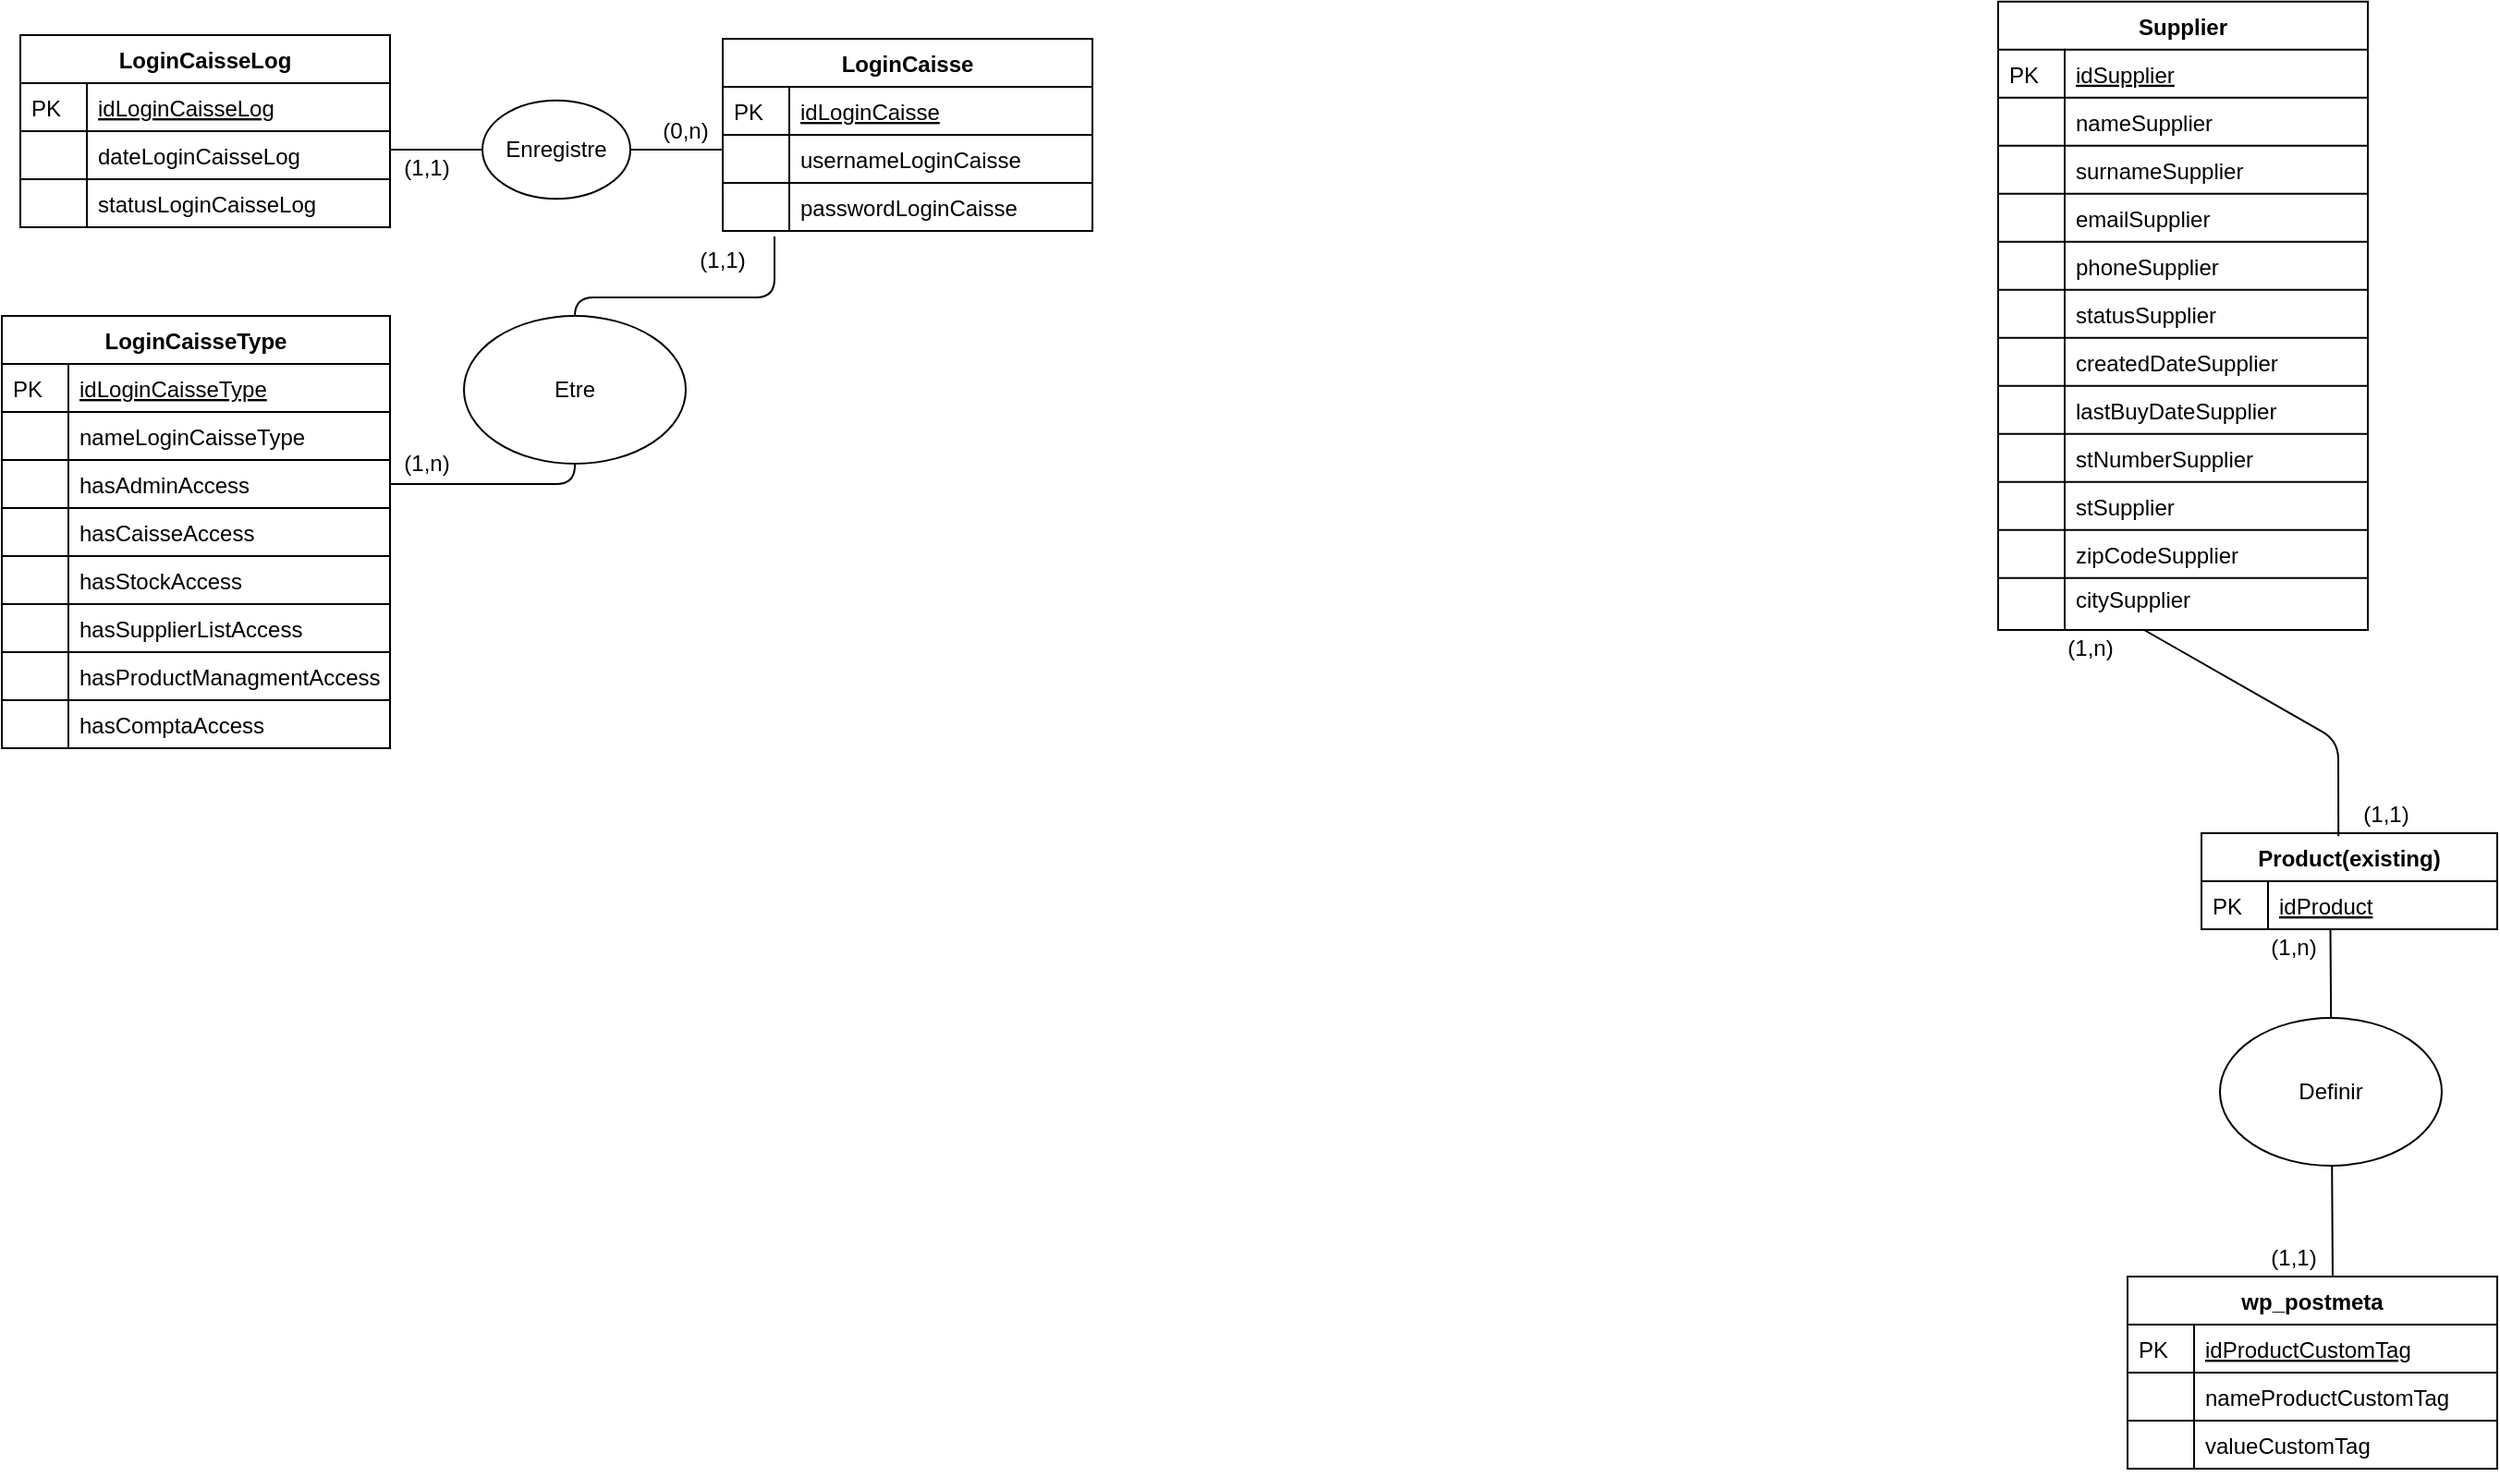 <mxfile version="12.5.3" type="device"><diagram id="C5RBs43oDa-KdzZeNtuy" name="Page-1"><mxGraphModel dx="1808" dy="567" grid="1" gridSize="10" guides="1" tooltips="1" connect="1" arrows="1" fold="1" page="1" pageScale="1" pageWidth="827" pageHeight="1169" background="none" math="0" shadow="0"><root><mxCell id="WIyWlLk6GJQsqaUBKTNV-0"/><mxCell id="WIyWlLk6GJQsqaUBKTNV-1" parent="WIyWlLk6GJQsqaUBKTNV-0"/><mxCell id="zkfFHV4jXpPFQw0GAbJ--51" value="Product(existing)" style="swimlane;fontStyle=1;childLayout=stackLayout;horizontal=1;startSize=26;horizontalStack=0;resizeParent=1;resizeLast=0;collapsible=1;marginBottom=0;rounded=0;shadow=0;strokeWidth=1;" parent="WIyWlLk6GJQsqaUBKTNV-1" vertex="1"><mxGeometry x="660" y="450" width="160" height="52" as="geometry"><mxRectangle x="20" y="80" width="160" height="26" as="alternateBounds"/></mxGeometry></mxCell><mxCell id="zkfFHV4jXpPFQw0GAbJ--52" value="idProduct" style="shape=partialRectangle;top=0;left=0;right=0;bottom=1;align=left;verticalAlign=top;fillColor=none;spacingLeft=40;spacingRight=4;overflow=hidden;rotatable=0;points=[[0,0.5],[1,0.5]];portConstraint=eastwest;dropTarget=0;rounded=0;shadow=0;strokeWidth=1;fontStyle=4" parent="zkfFHV4jXpPFQw0GAbJ--51" vertex="1"><mxGeometry y="26" width="160" height="26" as="geometry"/></mxCell><mxCell id="zkfFHV4jXpPFQw0GAbJ--53" value="PK" style="shape=partialRectangle;top=0;left=0;bottom=0;fillColor=none;align=left;verticalAlign=top;spacingLeft=4;spacingRight=4;overflow=hidden;rotatable=0;points=[];portConstraint=eastwest;part=1;" parent="zkfFHV4jXpPFQw0GAbJ--52" vertex="1" connectable="0"><mxGeometry width="36" height="26" as="geometry"/></mxCell><mxCell id="7a4ikihJAOe8w75Yd9BF-0" value="wp_postmeta" style="swimlane;fontStyle=1;childLayout=stackLayout;horizontal=1;startSize=26;horizontalStack=0;resizeParent=1;resizeLast=0;collapsible=1;marginBottom=0;rounded=0;shadow=0;strokeWidth=1;" parent="WIyWlLk6GJQsqaUBKTNV-1" vertex="1"><mxGeometry x="620" y="690" width="200" height="104" as="geometry"><mxRectangle x="20" y="80" width="160" height="26" as="alternateBounds"/></mxGeometry></mxCell><mxCell id="7a4ikihJAOe8w75Yd9BF-1" value="idProductCustomTag" style="shape=partialRectangle;top=0;left=0;right=0;bottom=1;align=left;verticalAlign=top;fillColor=none;spacingLeft=40;spacingRight=4;overflow=hidden;rotatable=0;points=[[0,0.5],[1,0.5]];portConstraint=eastwest;dropTarget=0;rounded=0;shadow=0;strokeWidth=1;fontStyle=4" parent="7a4ikihJAOe8w75Yd9BF-0" vertex="1"><mxGeometry y="26" width="200" height="26" as="geometry"/></mxCell><mxCell id="7a4ikihJAOe8w75Yd9BF-2" value="PK" style="shape=partialRectangle;top=0;left=0;bottom=0;fillColor=none;align=left;verticalAlign=top;spacingLeft=4;spacingRight=4;overflow=hidden;rotatable=0;points=[];portConstraint=eastwest;part=1;" parent="7a4ikihJAOe8w75Yd9BF-1" vertex="1" connectable="0"><mxGeometry width="36" height="26" as="geometry"/></mxCell><mxCell id="7a4ikihJAOe8w75Yd9BF-9" value="nameProductCustomTag" style="shape=partialRectangle;top=0;left=0;right=0;bottom=1;align=left;verticalAlign=top;fillColor=none;spacingLeft=40;spacingRight=4;overflow=hidden;rotatable=0;points=[[0,0.5],[1,0.5]];portConstraint=eastwest;dropTarget=0;rounded=0;shadow=0;strokeWidth=1;fontStyle=0" parent="7a4ikihJAOe8w75Yd9BF-0" vertex="1"><mxGeometry y="52" width="200" height="26" as="geometry"/></mxCell><mxCell id="7a4ikihJAOe8w75Yd9BF-10" value="" style="shape=partialRectangle;top=0;left=0;bottom=0;fillColor=none;align=left;verticalAlign=top;spacingLeft=4;spacingRight=4;overflow=hidden;rotatable=0;points=[];portConstraint=eastwest;part=1;" parent="7a4ikihJAOe8w75Yd9BF-9" vertex="1" connectable="0"><mxGeometry width="36" height="26" as="geometry"/></mxCell><mxCell id="7a4ikihJAOe8w75Yd9BF-11" value="valueCustomTag" style="shape=partialRectangle;top=0;left=0;right=0;bottom=1;align=left;verticalAlign=top;fillColor=none;spacingLeft=40;spacingRight=4;overflow=hidden;rotatable=0;points=[[0,0.5],[1,0.5]];portConstraint=eastwest;dropTarget=0;rounded=0;shadow=0;strokeWidth=1;fontStyle=0" parent="7a4ikihJAOe8w75Yd9BF-0" vertex="1"><mxGeometry y="78" width="200" height="26" as="geometry"/></mxCell><mxCell id="7a4ikihJAOe8w75Yd9BF-12" value="" style="shape=partialRectangle;top=0;left=0;bottom=0;fillColor=none;align=left;verticalAlign=top;spacingLeft=4;spacingRight=4;overflow=hidden;rotatable=0;points=[];portConstraint=eastwest;part=1;" parent="7a4ikihJAOe8w75Yd9BF-11" vertex="1" connectable="0"><mxGeometry width="36" height="26" as="geometry"/></mxCell><mxCell id="7a4ikihJAOe8w75Yd9BF-13" value="Supplier" style="swimlane;fontStyle=1;childLayout=stackLayout;horizontal=1;startSize=26;horizontalStack=0;resizeParent=1;resizeLast=0;collapsible=1;marginBottom=0;rounded=0;shadow=0;strokeWidth=1;" parent="WIyWlLk6GJQsqaUBKTNV-1" vertex="1"><mxGeometry x="550" y="-0.14" width="200" height="340.14" as="geometry"><mxRectangle x="20" y="80" width="160" height="26" as="alternateBounds"/></mxGeometry></mxCell><mxCell id="7a4ikihJAOe8w75Yd9BF-14" value="idSupplier" style="shape=partialRectangle;top=0;left=0;right=0;bottom=1;align=left;verticalAlign=top;fillColor=none;spacingLeft=40;spacingRight=4;overflow=hidden;rotatable=0;points=[[0,0.5],[1,0.5]];portConstraint=eastwest;dropTarget=0;rounded=0;shadow=0;strokeWidth=1;fontStyle=4" parent="7a4ikihJAOe8w75Yd9BF-13" vertex="1"><mxGeometry y="26" width="200" height="26" as="geometry"/></mxCell><mxCell id="7a4ikihJAOe8w75Yd9BF-15" value="PK" style="shape=partialRectangle;top=0;left=0;bottom=0;fillColor=none;align=left;verticalAlign=top;spacingLeft=4;spacingRight=4;overflow=hidden;rotatable=0;points=[];portConstraint=eastwest;part=1;" parent="7a4ikihJAOe8w75Yd9BF-14" vertex="1" connectable="0"><mxGeometry width="36" height="26" as="geometry"/></mxCell><mxCell id="7a4ikihJAOe8w75Yd9BF-16" value="nameSupplier" style="shape=partialRectangle;top=0;left=0;right=0;bottom=1;align=left;verticalAlign=top;fillColor=none;spacingLeft=40;spacingRight=4;overflow=hidden;rotatable=0;points=[[0,0.5],[1,0.5]];portConstraint=eastwest;dropTarget=0;rounded=0;shadow=0;strokeWidth=1;fontStyle=0" parent="7a4ikihJAOe8w75Yd9BF-13" vertex="1"><mxGeometry y="52" width="200" height="26" as="geometry"/></mxCell><mxCell id="7a4ikihJAOe8w75Yd9BF-17" value="" style="shape=partialRectangle;top=0;left=0;bottom=0;fillColor=none;align=left;verticalAlign=top;spacingLeft=4;spacingRight=4;overflow=hidden;rotatable=0;points=[];portConstraint=eastwest;part=1;" parent="7a4ikihJAOe8w75Yd9BF-16" vertex="1" connectable="0"><mxGeometry width="36" height="26" as="geometry"/></mxCell><mxCell id="7a4ikihJAOe8w75Yd9BF-18" value="surnameSupplier" style="shape=partialRectangle;top=0;left=0;right=0;bottom=1;align=left;verticalAlign=top;fillColor=none;spacingLeft=40;spacingRight=4;overflow=hidden;rotatable=0;points=[[0,0.5],[1,0.5]];portConstraint=eastwest;dropTarget=0;rounded=0;shadow=0;strokeWidth=1;fontStyle=0" parent="7a4ikihJAOe8w75Yd9BF-13" vertex="1"><mxGeometry y="78" width="200" height="26" as="geometry"/></mxCell><mxCell id="7a4ikihJAOe8w75Yd9BF-19" value="" style="shape=partialRectangle;top=0;left=0;bottom=0;fillColor=none;align=left;verticalAlign=top;spacingLeft=4;spacingRight=4;overflow=hidden;rotatable=0;points=[];portConstraint=eastwest;part=1;" parent="7a4ikihJAOe8w75Yd9BF-18" vertex="1" connectable="0"><mxGeometry width="36" height="26" as="geometry"/></mxCell><mxCell id="7a4ikihJAOe8w75Yd9BF-20" value="emailSupplier" style="shape=partialRectangle;top=0;left=0;right=0;bottom=1;align=left;verticalAlign=top;fillColor=none;spacingLeft=40;spacingRight=4;overflow=hidden;rotatable=0;points=[[0,0.5],[1,0.5]];portConstraint=eastwest;dropTarget=0;rounded=0;shadow=0;strokeWidth=1;fontStyle=0" parent="7a4ikihJAOe8w75Yd9BF-13" vertex="1"><mxGeometry y="104" width="200" height="26" as="geometry"/></mxCell><mxCell id="7a4ikihJAOe8w75Yd9BF-21" value="" style="shape=partialRectangle;top=0;left=0;bottom=0;fillColor=none;align=left;verticalAlign=top;spacingLeft=4;spacingRight=4;overflow=hidden;rotatable=0;points=[];portConstraint=eastwest;part=1;" parent="7a4ikihJAOe8w75Yd9BF-20" vertex="1" connectable="0"><mxGeometry width="36" height="26" as="geometry"/></mxCell><mxCell id="7a4ikihJAOe8w75Yd9BF-22" value="phoneSupplier" style="shape=partialRectangle;top=0;left=0;right=0;bottom=1;align=left;verticalAlign=top;fillColor=none;spacingLeft=40;spacingRight=4;overflow=hidden;rotatable=0;points=[[0,0.5],[1,0.5]];portConstraint=eastwest;dropTarget=0;rounded=0;shadow=0;strokeWidth=1;fontStyle=0" parent="7a4ikihJAOe8w75Yd9BF-13" vertex="1"><mxGeometry y="130" width="200" height="26" as="geometry"/></mxCell><mxCell id="7a4ikihJAOe8w75Yd9BF-23" value="" style="shape=partialRectangle;top=0;left=0;bottom=0;fillColor=none;align=left;verticalAlign=top;spacingLeft=4;spacingRight=4;overflow=hidden;rotatable=0;points=[];portConstraint=eastwest;part=1;" parent="7a4ikihJAOe8w75Yd9BF-22" vertex="1" connectable="0"><mxGeometry width="36" height="26" as="geometry"/></mxCell><mxCell id="7a4ikihJAOe8w75Yd9BF-24" value="statusSupplier" style="shape=partialRectangle;top=0;left=0;right=0;bottom=1;align=left;verticalAlign=top;fillColor=none;spacingLeft=40;spacingRight=4;overflow=hidden;rotatable=0;points=[[0,0.5],[1,0.5]];portConstraint=eastwest;dropTarget=0;rounded=0;shadow=0;strokeWidth=1;fontStyle=0" parent="7a4ikihJAOe8w75Yd9BF-13" vertex="1"><mxGeometry y="156" width="200" height="26" as="geometry"/></mxCell><mxCell id="7a4ikihJAOe8w75Yd9BF-25" value="" style="shape=partialRectangle;top=0;left=0;bottom=0;fillColor=none;align=left;verticalAlign=top;spacingLeft=4;spacingRight=4;overflow=hidden;rotatable=0;points=[];portConstraint=eastwest;part=1;" parent="7a4ikihJAOe8w75Yd9BF-24" vertex="1" connectable="0"><mxGeometry width="36" height="26" as="geometry"/></mxCell><mxCell id="7a4ikihJAOe8w75Yd9BF-26" value="createdDateSupplier" style="shape=partialRectangle;top=0;left=0;right=0;bottom=1;align=left;verticalAlign=top;fillColor=none;spacingLeft=40;spacingRight=4;overflow=hidden;rotatable=0;points=[[0,0.5],[1,0.5]];portConstraint=eastwest;dropTarget=0;rounded=0;shadow=0;strokeWidth=1;fontStyle=0" parent="7a4ikihJAOe8w75Yd9BF-13" vertex="1"><mxGeometry y="182" width="200" height="26" as="geometry"/></mxCell><mxCell id="7a4ikihJAOe8w75Yd9BF-27" value="" style="shape=partialRectangle;top=0;left=0;bottom=0;fillColor=none;align=left;verticalAlign=top;spacingLeft=4;spacingRight=4;overflow=hidden;rotatable=0;points=[];portConstraint=eastwest;part=1;" parent="7a4ikihJAOe8w75Yd9BF-26" vertex="1" connectable="0"><mxGeometry width="36" height="26" as="geometry"/></mxCell><mxCell id="7a4ikihJAOe8w75Yd9BF-28" value="lastBuyDateSupplier" style="shape=partialRectangle;top=0;left=0;right=0;bottom=1;align=left;verticalAlign=top;fillColor=none;spacingLeft=40;spacingRight=4;overflow=hidden;rotatable=0;points=[[0,0.5],[1,0.5]];portConstraint=eastwest;dropTarget=0;rounded=0;shadow=0;strokeWidth=1;fontStyle=0" parent="7a4ikihJAOe8w75Yd9BF-13" vertex="1"><mxGeometry y="208" width="200" height="26" as="geometry"/></mxCell><mxCell id="7a4ikihJAOe8w75Yd9BF-29" value="" style="shape=partialRectangle;top=0;left=0;bottom=0;fillColor=none;align=left;verticalAlign=top;spacingLeft=4;spacingRight=4;overflow=hidden;rotatable=0;points=[];portConstraint=eastwest;part=1;" parent="7a4ikihJAOe8w75Yd9BF-28" vertex="1" connectable="0"><mxGeometry width="36" height="26" as="geometry"/></mxCell><mxCell id="7a4ikihJAOe8w75Yd9BF-30" value="stNumberSupplier" style="shape=partialRectangle;top=0;left=0;right=0;bottom=1;align=left;verticalAlign=top;fillColor=none;spacingLeft=40;spacingRight=4;overflow=hidden;rotatable=0;points=[[0,0.5],[1,0.5]];portConstraint=eastwest;dropTarget=0;rounded=0;shadow=0;strokeWidth=1;fontStyle=0" parent="7a4ikihJAOe8w75Yd9BF-13" vertex="1"><mxGeometry y="234" width="200" height="26" as="geometry"/></mxCell><mxCell id="7a4ikihJAOe8w75Yd9BF-31" value="" style="shape=partialRectangle;top=0;left=0;bottom=0;fillColor=none;align=left;verticalAlign=top;spacingLeft=4;spacingRight=4;overflow=hidden;rotatable=0;points=[];portConstraint=eastwest;part=1;" parent="7a4ikihJAOe8w75Yd9BF-30" vertex="1" connectable="0"><mxGeometry width="36" height="26" as="geometry"/></mxCell><mxCell id="7a4ikihJAOe8w75Yd9BF-32" value="stSupplier" style="shape=partialRectangle;top=0;left=0;right=0;bottom=1;align=left;verticalAlign=top;fillColor=none;spacingLeft=40;spacingRight=4;overflow=hidden;rotatable=0;points=[[0,0.5],[1,0.5]];portConstraint=eastwest;dropTarget=0;rounded=0;shadow=0;strokeWidth=1;fontStyle=0" parent="7a4ikihJAOe8w75Yd9BF-13" vertex="1"><mxGeometry y="260" width="200" height="26" as="geometry"/></mxCell><mxCell id="7a4ikihJAOe8w75Yd9BF-33" value="" style="shape=partialRectangle;top=0;left=0;bottom=0;fillColor=none;align=left;verticalAlign=top;spacingLeft=4;spacingRight=4;overflow=hidden;rotatable=0;points=[];portConstraint=eastwest;part=1;" parent="7a4ikihJAOe8w75Yd9BF-32" vertex="1" connectable="0"><mxGeometry width="36" height="26" as="geometry"/></mxCell><mxCell id="7a4ikihJAOe8w75Yd9BF-34" value="zipCodeSupplier" style="shape=partialRectangle;top=0;left=0;right=0;bottom=1;align=left;verticalAlign=top;fillColor=none;spacingLeft=40;spacingRight=4;overflow=hidden;rotatable=0;points=[[0,0.5],[1,0.5]];portConstraint=eastwest;dropTarget=0;rounded=0;shadow=0;strokeWidth=1;fontStyle=0" parent="7a4ikihJAOe8w75Yd9BF-13" vertex="1"><mxGeometry y="286" width="200" height="26" as="geometry"/></mxCell><mxCell id="7a4ikihJAOe8w75Yd9BF-35" value="" style="shape=partialRectangle;top=0;left=0;bottom=0;fillColor=none;align=left;verticalAlign=top;spacingLeft=4;spacingRight=4;overflow=hidden;rotatable=0;points=[];portConstraint=eastwest;part=1;" parent="7a4ikihJAOe8w75Yd9BF-34" vertex="1" connectable="0"><mxGeometry width="36" height="26" as="geometry"/></mxCell><mxCell id="7a4ikihJAOe8w75Yd9BF-38" value="citySupplier" style="shape=partialRectangle;top=0;left=0;right=0;bottom=1;align=left;verticalAlign=top;fillColor=none;spacingLeft=40;spacingRight=4;overflow=hidden;rotatable=0;points=[[0,0.5],[1,0.5]];portConstraint=eastwest;dropTarget=0;rounded=0;shadow=0;strokeWidth=1;fontStyle=0" parent="WIyWlLk6GJQsqaUBKTNV-1" vertex="1"><mxGeometry x="550" y="310" width="200" height="30" as="geometry"/></mxCell><mxCell id="7a4ikihJAOe8w75Yd9BF-39" value="" style="shape=partialRectangle;top=0;left=0;bottom=0;fillColor=none;align=left;verticalAlign=top;spacingLeft=4;spacingRight=4;overflow=hidden;rotatable=0;points=[];portConstraint=eastwest;part=1;" parent="7a4ikihJAOe8w75Yd9BF-38" vertex="1" connectable="0"><mxGeometry width="36" height="30.0" as="geometry"/></mxCell><mxCell id="7a4ikihJAOe8w75Yd9BF-42" value="" style="endArrow=none;html=1;entryX=0.436;entryY=1.013;entryDx=0;entryDy=0;entryPerimeter=0;exitX=0.555;exitY=0.004;exitDx=0;exitDy=0;exitPerimeter=0;" parent="WIyWlLk6GJQsqaUBKTNV-1" source="7a4ikihJAOe8w75Yd9BF-0" target="zkfFHV4jXpPFQw0GAbJ--52" edge="1"><mxGeometry width="50" height="50" relative="1" as="geometry"><mxPoint x="340" y="480" as="sourcePoint"/><mxPoint x="390" y="430" as="targetPoint"/></mxGeometry></mxCell><mxCell id="7a4ikihJAOe8w75Yd9BF-40" value="Definir" style="ellipse;whiteSpace=wrap;html=1;" parent="WIyWlLk6GJQsqaUBKTNV-1" vertex="1"><mxGeometry x="670" y="550" width="120" height="80" as="geometry"/></mxCell><mxCell id="7a4ikihJAOe8w75Yd9BF-43" value="(1,n)" style="text;html=1;strokeColor=none;fillColor=none;align=center;verticalAlign=middle;whiteSpace=wrap;rounded=0;" parent="WIyWlLk6GJQsqaUBKTNV-1" vertex="1"><mxGeometry x="690" y="502" width="40" height="20" as="geometry"/></mxCell><mxCell id="7a4ikihJAOe8w75Yd9BF-44" value="(1,1)" style="text;html=1;strokeColor=none;fillColor=none;align=center;verticalAlign=middle;whiteSpace=wrap;rounded=0;" parent="WIyWlLk6GJQsqaUBKTNV-1" vertex="1"><mxGeometry x="690" y="670" width="40" height="20" as="geometry"/></mxCell><mxCell id="7a4ikihJAOe8w75Yd9BF-47" value="(1,n)" style="text;html=1;strokeColor=none;fillColor=none;align=center;verticalAlign=middle;whiteSpace=wrap;rounded=0;" parent="WIyWlLk6GJQsqaUBKTNV-1" vertex="1"><mxGeometry x="580" y="340" width="40" height="20" as="geometry"/></mxCell><mxCell id="7a4ikihJAOe8w75Yd9BF-48" value="(1,1)" style="text;html=1;strokeColor=none;fillColor=none;align=center;verticalAlign=middle;whiteSpace=wrap;rounded=0;" parent="WIyWlLk6GJQsqaUBKTNV-1" vertex="1"><mxGeometry x="740" y="430" width="40" height="20" as="geometry"/></mxCell><mxCell id="7a4ikihJAOe8w75Yd9BF-50" value="LoginCaisse" style="swimlane;fontStyle=1;childLayout=stackLayout;horizontal=1;startSize=26;horizontalStack=0;resizeParent=1;resizeLast=0;collapsible=1;marginBottom=0;rounded=0;shadow=0;strokeWidth=1;" parent="WIyWlLk6GJQsqaUBKTNV-1" vertex="1"><mxGeometry x="-140" y="20" width="200" height="104" as="geometry"><mxRectangle x="20" y="80" width="160" height="26" as="alternateBounds"/></mxGeometry></mxCell><mxCell id="7a4ikihJAOe8w75Yd9BF-51" value="idLoginCaisse" style="shape=partialRectangle;top=0;left=0;right=0;bottom=1;align=left;verticalAlign=top;fillColor=none;spacingLeft=40;spacingRight=4;overflow=hidden;rotatable=0;points=[[0,0.5],[1,0.5]];portConstraint=eastwest;dropTarget=0;rounded=0;shadow=0;strokeWidth=1;fontStyle=4" parent="7a4ikihJAOe8w75Yd9BF-50" vertex="1"><mxGeometry y="26" width="200" height="26" as="geometry"/></mxCell><mxCell id="7a4ikihJAOe8w75Yd9BF-52" value="PK" style="shape=partialRectangle;top=0;left=0;bottom=0;fillColor=none;align=left;verticalAlign=top;spacingLeft=4;spacingRight=4;overflow=hidden;rotatable=0;points=[];portConstraint=eastwest;part=1;" parent="7a4ikihJAOe8w75Yd9BF-51" vertex="1" connectable="0"><mxGeometry width="36" height="26" as="geometry"/></mxCell><mxCell id="7a4ikihJAOe8w75Yd9BF-53" value="usernameLoginCaisse" style="shape=partialRectangle;top=0;left=0;right=0;bottom=1;align=left;verticalAlign=top;fillColor=none;spacingLeft=40;spacingRight=4;overflow=hidden;rotatable=0;points=[[0,0.5],[1,0.5]];portConstraint=eastwest;dropTarget=0;rounded=0;shadow=0;strokeWidth=1;fontStyle=0" parent="7a4ikihJAOe8w75Yd9BF-50" vertex="1"><mxGeometry y="52" width="200" height="26" as="geometry"/></mxCell><mxCell id="7a4ikihJAOe8w75Yd9BF-54" value="" style="shape=partialRectangle;top=0;left=0;bottom=0;fillColor=none;align=left;verticalAlign=top;spacingLeft=4;spacingRight=4;overflow=hidden;rotatable=0;points=[];portConstraint=eastwest;part=1;" parent="7a4ikihJAOe8w75Yd9BF-53" vertex="1" connectable="0"><mxGeometry width="36" height="26" as="geometry"/></mxCell><mxCell id="7a4ikihJAOe8w75Yd9BF-55" value="passwordLoginCaisse" style="shape=partialRectangle;top=0;left=0;right=0;bottom=1;align=left;verticalAlign=top;fillColor=none;spacingLeft=40;spacingRight=4;overflow=hidden;rotatable=0;points=[[0,0.5],[1,0.5]];portConstraint=eastwest;dropTarget=0;rounded=0;shadow=0;strokeWidth=1;fontStyle=0" parent="7a4ikihJAOe8w75Yd9BF-50" vertex="1"><mxGeometry y="78" width="200" height="26" as="geometry"/></mxCell><mxCell id="7a4ikihJAOe8w75Yd9BF-56" value="" style="shape=partialRectangle;top=0;left=0;bottom=0;fillColor=none;align=left;verticalAlign=top;spacingLeft=4;spacingRight=4;overflow=hidden;rotatable=0;points=[];portConstraint=eastwest;part=1;" parent="7a4ikihJAOe8w75Yd9BF-55" vertex="1" connectable="0"><mxGeometry width="36" height="26" as="geometry"/></mxCell><mxCell id="7a4ikihJAOe8w75Yd9BF-57" value="LoginCaisseType" style="swimlane;fontStyle=1;childLayout=stackLayout;horizontal=1;startSize=26;horizontalStack=0;resizeParent=1;resizeLast=0;collapsible=1;marginBottom=0;rounded=0;shadow=0;strokeWidth=1;" parent="WIyWlLk6GJQsqaUBKTNV-1" vertex="1"><mxGeometry x="-530" y="170" width="210" height="234" as="geometry"><mxRectangle x="20" y="80" width="160" height="26" as="alternateBounds"/></mxGeometry></mxCell><mxCell id="7a4ikihJAOe8w75Yd9BF-58" value="idLoginCaisseType" style="shape=partialRectangle;top=0;left=0;right=0;bottom=1;align=left;verticalAlign=top;fillColor=none;spacingLeft=40;spacingRight=4;overflow=hidden;rotatable=0;points=[[0,0.5],[1,0.5]];portConstraint=eastwest;dropTarget=0;rounded=0;shadow=0;strokeWidth=1;fontStyle=4" parent="7a4ikihJAOe8w75Yd9BF-57" vertex="1"><mxGeometry y="26" width="210" height="26" as="geometry"/></mxCell><mxCell id="7a4ikihJAOe8w75Yd9BF-59" value="PK" style="shape=partialRectangle;top=0;left=0;bottom=0;fillColor=none;align=left;verticalAlign=top;spacingLeft=4;spacingRight=4;overflow=hidden;rotatable=0;points=[];portConstraint=eastwest;part=1;" parent="7a4ikihJAOe8w75Yd9BF-58" vertex="1" connectable="0"><mxGeometry width="36" height="26" as="geometry"/></mxCell><mxCell id="7a4ikihJAOe8w75Yd9BF-60" value="nameLoginCaisseType" style="shape=partialRectangle;top=0;left=0;right=0;bottom=1;align=left;verticalAlign=top;fillColor=none;spacingLeft=40;spacingRight=4;overflow=hidden;rotatable=0;points=[[0,0.5],[1,0.5]];portConstraint=eastwest;dropTarget=0;rounded=0;shadow=0;strokeWidth=1;fontStyle=0" parent="7a4ikihJAOe8w75Yd9BF-57" vertex="1"><mxGeometry y="52" width="210" height="26" as="geometry"/></mxCell><mxCell id="7a4ikihJAOe8w75Yd9BF-61" value="" style="shape=partialRectangle;top=0;left=0;bottom=0;fillColor=none;align=left;verticalAlign=top;spacingLeft=4;spacingRight=4;overflow=hidden;rotatable=0;points=[];portConstraint=eastwest;part=1;" parent="7a4ikihJAOe8w75Yd9BF-60" vertex="1" connectable="0"><mxGeometry width="36" height="26" as="geometry"/></mxCell><mxCell id="7a4ikihJAOe8w75Yd9BF-62" value="hasAdminAccess" style="shape=partialRectangle;top=0;left=0;right=0;bottom=1;align=left;verticalAlign=top;fillColor=none;spacingLeft=40;spacingRight=4;overflow=hidden;rotatable=0;points=[[0,0.5],[1,0.5]];portConstraint=eastwest;dropTarget=0;rounded=0;shadow=0;strokeWidth=1;fontStyle=0" parent="7a4ikihJAOe8w75Yd9BF-57" vertex="1"><mxGeometry y="78" width="210" height="26" as="geometry"/></mxCell><mxCell id="7a4ikihJAOe8w75Yd9BF-63" value="" style="shape=partialRectangle;top=0;left=0;bottom=0;fillColor=none;align=left;verticalAlign=top;spacingLeft=4;spacingRight=4;overflow=hidden;rotatable=0;points=[];portConstraint=eastwest;part=1;" parent="7a4ikihJAOe8w75Yd9BF-62" vertex="1" connectable="0"><mxGeometry width="36" height="26" as="geometry"/></mxCell><mxCell id="7a4ikihJAOe8w75Yd9BF-64" value="hasCaisseAccess" style="shape=partialRectangle;top=0;left=0;right=0;bottom=1;align=left;verticalAlign=top;fillColor=none;spacingLeft=40;spacingRight=4;overflow=hidden;rotatable=0;points=[[0,0.5],[1,0.5]];portConstraint=eastwest;dropTarget=0;rounded=0;shadow=0;strokeWidth=1;fontStyle=0" parent="7a4ikihJAOe8w75Yd9BF-57" vertex="1"><mxGeometry y="104" width="210" height="26" as="geometry"/></mxCell><mxCell id="7a4ikihJAOe8w75Yd9BF-65" value="" style="shape=partialRectangle;top=0;left=0;bottom=0;fillColor=none;align=left;verticalAlign=top;spacingLeft=4;spacingRight=4;overflow=hidden;rotatable=0;points=[];portConstraint=eastwest;part=1;" parent="7a4ikihJAOe8w75Yd9BF-64" vertex="1" connectable="0"><mxGeometry width="36" height="26" as="geometry"/></mxCell><mxCell id="7a4ikihJAOe8w75Yd9BF-66" value="hasStockAccess" style="shape=partialRectangle;top=0;left=0;right=0;bottom=1;align=left;verticalAlign=top;fillColor=none;spacingLeft=40;spacingRight=4;overflow=hidden;rotatable=0;points=[[0,0.5],[1,0.5]];portConstraint=eastwest;dropTarget=0;rounded=0;shadow=0;strokeWidth=1;fontStyle=0" parent="7a4ikihJAOe8w75Yd9BF-57" vertex="1"><mxGeometry y="130" width="210" height="26" as="geometry"/></mxCell><mxCell id="7a4ikihJAOe8w75Yd9BF-67" value="" style="shape=partialRectangle;top=0;left=0;bottom=0;fillColor=none;align=left;verticalAlign=top;spacingLeft=4;spacingRight=4;overflow=hidden;rotatable=0;points=[];portConstraint=eastwest;part=1;" parent="7a4ikihJAOe8w75Yd9BF-66" vertex="1" connectable="0"><mxGeometry width="36" height="26" as="geometry"/></mxCell><mxCell id="7a4ikihJAOe8w75Yd9BF-68" value="hasSupplierListAccess" style="shape=partialRectangle;top=0;left=0;right=0;bottom=1;align=left;verticalAlign=top;fillColor=none;spacingLeft=40;spacingRight=4;overflow=hidden;rotatable=0;points=[[0,0.5],[1,0.5]];portConstraint=eastwest;dropTarget=0;rounded=0;shadow=0;strokeWidth=1;fontStyle=0" parent="7a4ikihJAOe8w75Yd9BF-57" vertex="1"><mxGeometry y="156" width="210" height="26" as="geometry"/></mxCell><mxCell id="7a4ikihJAOe8w75Yd9BF-69" value="" style="shape=partialRectangle;top=0;left=0;bottom=0;fillColor=none;align=left;verticalAlign=top;spacingLeft=4;spacingRight=4;overflow=hidden;rotatable=0;points=[];portConstraint=eastwest;part=1;" parent="7a4ikihJAOe8w75Yd9BF-68" vertex="1" connectable="0"><mxGeometry width="36" height="26" as="geometry"/></mxCell><mxCell id="7a4ikihJAOe8w75Yd9BF-70" value="hasProductManagmentAccess" style="shape=partialRectangle;top=0;left=0;right=0;bottom=1;align=left;verticalAlign=top;fillColor=none;spacingLeft=40;spacingRight=4;overflow=hidden;rotatable=0;points=[[0,0.5],[1,0.5]];portConstraint=eastwest;dropTarget=0;rounded=0;shadow=0;strokeWidth=1;fontStyle=0" parent="7a4ikihJAOe8w75Yd9BF-57" vertex="1"><mxGeometry y="182" width="210" height="26" as="geometry"/></mxCell><mxCell id="7a4ikihJAOe8w75Yd9BF-71" value="" style="shape=partialRectangle;top=0;left=0;bottom=0;fillColor=none;align=left;verticalAlign=top;spacingLeft=4;spacingRight=4;overflow=hidden;rotatable=0;points=[];portConstraint=eastwest;part=1;" parent="7a4ikihJAOe8w75Yd9BF-70" vertex="1" connectable="0"><mxGeometry width="36" height="26" as="geometry"/></mxCell><mxCell id="7a4ikihJAOe8w75Yd9BF-74" value="hasComptaAccess" style="shape=partialRectangle;top=0;left=0;right=0;bottom=1;align=left;verticalAlign=top;fillColor=none;spacingLeft=40;spacingRight=4;overflow=hidden;rotatable=0;points=[[0,0.5],[1,0.5]];portConstraint=eastwest;dropTarget=0;rounded=0;shadow=0;strokeWidth=1;fontStyle=0" parent="7a4ikihJAOe8w75Yd9BF-57" vertex="1"><mxGeometry y="208" width="210" height="26" as="geometry"/></mxCell><mxCell id="7a4ikihJAOe8w75Yd9BF-75" value="" style="shape=partialRectangle;top=0;left=0;bottom=0;fillColor=none;align=left;verticalAlign=top;spacingLeft=4;spacingRight=4;overflow=hidden;rotatable=0;points=[];portConstraint=eastwest;part=1;" parent="7a4ikihJAOe8w75Yd9BF-74" vertex="1" connectable="0"><mxGeometry width="36" height="26" as="geometry"/></mxCell><mxCell id="7a4ikihJAOe8w75Yd9BF-77" value="" style="endArrow=none;html=1;exitX=0.14;exitY=1.115;exitDx=0;exitDy=0;exitPerimeter=0;entryX=1;entryY=0.5;entryDx=0;entryDy=0;" parent="WIyWlLk6GJQsqaUBKTNV-1" source="7a4ikihJAOe8w75Yd9BF-55" target="7a4ikihJAOe8w75Yd9BF-62" edge="1"><mxGeometry width="50" height="50" relative="1" as="geometry"><mxPoint x="60" y="82.57" as="sourcePoint"/><mxPoint x="-220" y="350" as="targetPoint"/><Array as="points"><mxPoint x="-112" y="160"/><mxPoint x="-220" y="160"/><mxPoint x="-220" y="261"/></Array></mxGeometry></mxCell><mxCell id="7a4ikihJAOe8w75Yd9BF-76" value="Etre" style="ellipse;whiteSpace=wrap;html=1;" parent="WIyWlLk6GJQsqaUBKTNV-1" vertex="1"><mxGeometry x="-280" y="170" width="120" height="80" as="geometry"/></mxCell><mxCell id="7a4ikihJAOe8w75Yd9BF-78" value="(1,1)" style="text;html=1;strokeColor=none;fillColor=none;align=center;verticalAlign=middle;whiteSpace=wrap;rounded=0;" parent="WIyWlLk6GJQsqaUBKTNV-1" vertex="1"><mxGeometry x="-160" y="130" width="40" height="20" as="geometry"/></mxCell><mxCell id="7a4ikihJAOe8w75Yd9BF-79" value="(1,n)" style="text;html=1;strokeColor=none;fillColor=none;align=center;verticalAlign=middle;whiteSpace=wrap;rounded=0;" parent="WIyWlLk6GJQsqaUBKTNV-1" vertex="1"><mxGeometry x="-320" y="240" width="40" height="20" as="geometry"/></mxCell><mxCell id="7a4ikihJAOe8w75Yd9BF-80" value="LoginCaisseLog" style="swimlane;fontStyle=1;childLayout=stackLayout;horizontal=1;startSize=26;horizontalStack=0;resizeParent=1;resizeLast=0;collapsible=1;marginBottom=0;rounded=0;shadow=0;strokeWidth=1;" parent="WIyWlLk6GJQsqaUBKTNV-1" vertex="1"><mxGeometry x="-520" y="18" width="200" height="104" as="geometry"><mxRectangle x="20" y="80" width="160" height="26" as="alternateBounds"/></mxGeometry></mxCell><mxCell id="7a4ikihJAOe8w75Yd9BF-81" value="idLoginCaisseLog" style="shape=partialRectangle;top=0;left=0;right=0;bottom=1;align=left;verticalAlign=top;fillColor=none;spacingLeft=40;spacingRight=4;overflow=hidden;rotatable=0;points=[[0,0.5],[1,0.5]];portConstraint=eastwest;dropTarget=0;rounded=0;shadow=0;strokeWidth=1;fontStyle=4" parent="7a4ikihJAOe8w75Yd9BF-80" vertex="1"><mxGeometry y="26" width="200" height="26" as="geometry"/></mxCell><mxCell id="7a4ikihJAOe8w75Yd9BF-82" value="PK" style="shape=partialRectangle;top=0;left=0;bottom=0;fillColor=none;align=left;verticalAlign=top;spacingLeft=4;spacingRight=4;overflow=hidden;rotatable=0;points=[];portConstraint=eastwest;part=1;" parent="7a4ikihJAOe8w75Yd9BF-81" vertex="1" connectable="0"><mxGeometry width="36" height="26" as="geometry"/></mxCell><mxCell id="7a4ikihJAOe8w75Yd9BF-83" value="dateLoginCaisseLog" style="shape=partialRectangle;top=0;left=0;right=0;bottom=1;align=left;verticalAlign=top;fillColor=none;spacingLeft=40;spacingRight=4;overflow=hidden;rotatable=0;points=[[0,0.5],[1,0.5]];portConstraint=eastwest;dropTarget=0;rounded=0;shadow=0;strokeWidth=1;fontStyle=0" parent="7a4ikihJAOe8w75Yd9BF-80" vertex="1"><mxGeometry y="52" width="200" height="26" as="geometry"/></mxCell><mxCell id="7a4ikihJAOe8w75Yd9BF-84" value="" style="shape=partialRectangle;top=0;left=0;bottom=0;fillColor=none;align=left;verticalAlign=top;spacingLeft=4;spacingRight=4;overflow=hidden;rotatable=0;points=[];portConstraint=eastwest;part=1;" parent="7a4ikihJAOe8w75Yd9BF-83" vertex="1" connectable="0"><mxGeometry width="36" height="26" as="geometry"/></mxCell><mxCell id="7a4ikihJAOe8w75Yd9BF-85" value="statusLoginCaisseLog" style="shape=partialRectangle;top=0;left=0;right=0;bottom=1;align=left;verticalAlign=top;fillColor=none;spacingLeft=40;spacingRight=4;overflow=hidden;rotatable=0;points=[[0,0.5],[1,0.5]];portConstraint=eastwest;dropTarget=0;rounded=0;shadow=0;strokeWidth=1;fontStyle=0" parent="7a4ikihJAOe8w75Yd9BF-80" vertex="1"><mxGeometry y="78" width="200" height="26" as="geometry"/></mxCell><mxCell id="7a4ikihJAOe8w75Yd9BF-86" value="" style="shape=partialRectangle;top=0;left=0;bottom=0;fillColor=none;align=left;verticalAlign=top;spacingLeft=4;spacingRight=4;overflow=hidden;rotatable=0;points=[];portConstraint=eastwest;part=1;" parent="7a4ikihJAOe8w75Yd9BF-85" vertex="1" connectable="0"><mxGeometry width="36" height="26" as="geometry"/></mxCell><mxCell id="7a4ikihJAOe8w75Yd9BF-88" value="" style="endArrow=none;html=1;entryX=0;entryY=0.308;entryDx=0;entryDy=0;entryPerimeter=0;" parent="WIyWlLk6GJQsqaUBKTNV-1" target="7a4ikihJAOe8w75Yd9BF-53" edge="1"><mxGeometry width="50" height="50" relative="1" as="geometry"><mxPoint x="-320" y="80" as="sourcePoint"/><mxPoint x="-270" y="30" as="targetPoint"/></mxGeometry></mxCell><mxCell id="7a4ikihJAOe8w75Yd9BF-87" value="Enregistre" style="ellipse;whiteSpace=wrap;html=1;" parent="WIyWlLk6GJQsqaUBKTNV-1" vertex="1"><mxGeometry x="-270" y="53.33" width="80" height="53.33" as="geometry"/></mxCell><mxCell id="7a4ikihJAOe8w75Yd9BF-89" value="(1,1)" style="text;html=1;strokeColor=none;fillColor=none;align=center;verticalAlign=middle;whiteSpace=wrap;rounded=0;" parent="WIyWlLk6GJQsqaUBKTNV-1" vertex="1"><mxGeometry x="-320" y="80.0" width="40" height="20" as="geometry"/></mxCell><mxCell id="7a4ikihJAOe8w75Yd9BF-90" value="(0,n)" style="text;html=1;strokeColor=none;fillColor=none;align=center;verticalAlign=middle;whiteSpace=wrap;rounded=0;" parent="WIyWlLk6GJQsqaUBKTNV-1" vertex="1"><mxGeometry x="-180" y="60.0" width="40" height="20" as="geometry"/></mxCell><mxCell id="uGFqiXwZkAE3wqyNxkHr-2" value="" style="endArrow=none;html=1;exitX=0.463;exitY=0.031;exitDx=0;exitDy=0;entryX=0.395;entryY=1;entryDx=0;entryDy=0;entryPerimeter=0;exitPerimeter=0;" edge="1" parent="WIyWlLk6GJQsqaUBKTNV-1" source="zkfFHV4jXpPFQw0GAbJ--51" target="7a4ikihJAOe8w75Yd9BF-38"><mxGeometry width="50" height="50" relative="1" as="geometry"><mxPoint x="670.0" y="588.41" as="sourcePoint"/><mxPoint x="630" y="350" as="targetPoint"/><Array as="points"><mxPoint x="734" y="400"/></Array></mxGeometry></mxCell></root></mxGraphModel></diagram></mxfile>